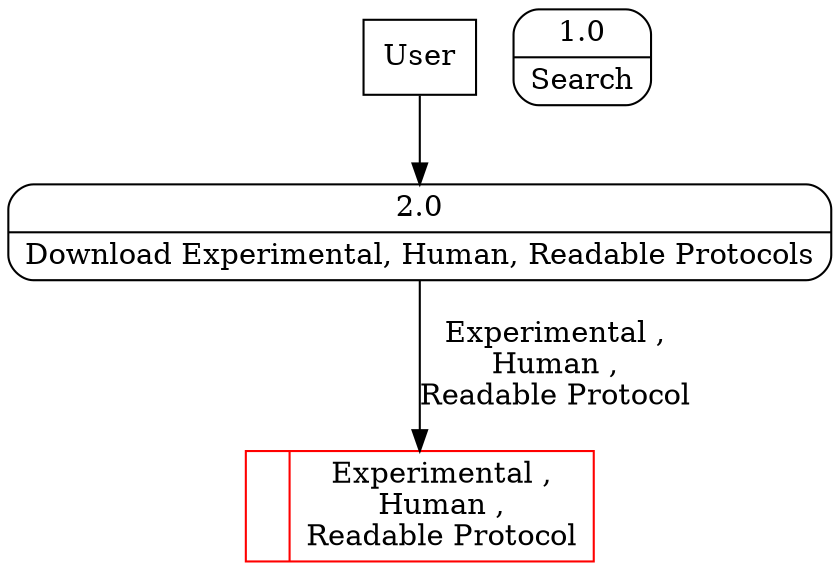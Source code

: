 digraph dfd2{ 
node[shape=record]
200 [label="<f0>  |<f1> Experimental ,\nHuman ,\nReadable Protocol " color=red];
201 [label="User" shape=box];
202 [label="{<f0> 1.0|<f1> Search }" shape=Mrecord];
203 [label="{<f0> 2.0|<f1> Download Experimental, Human, Readable Protocols }" shape=Mrecord];
201 -> 203
203 -> 200 [label="Experimental ,\nHuman ,\nReadable Protocol"]
}